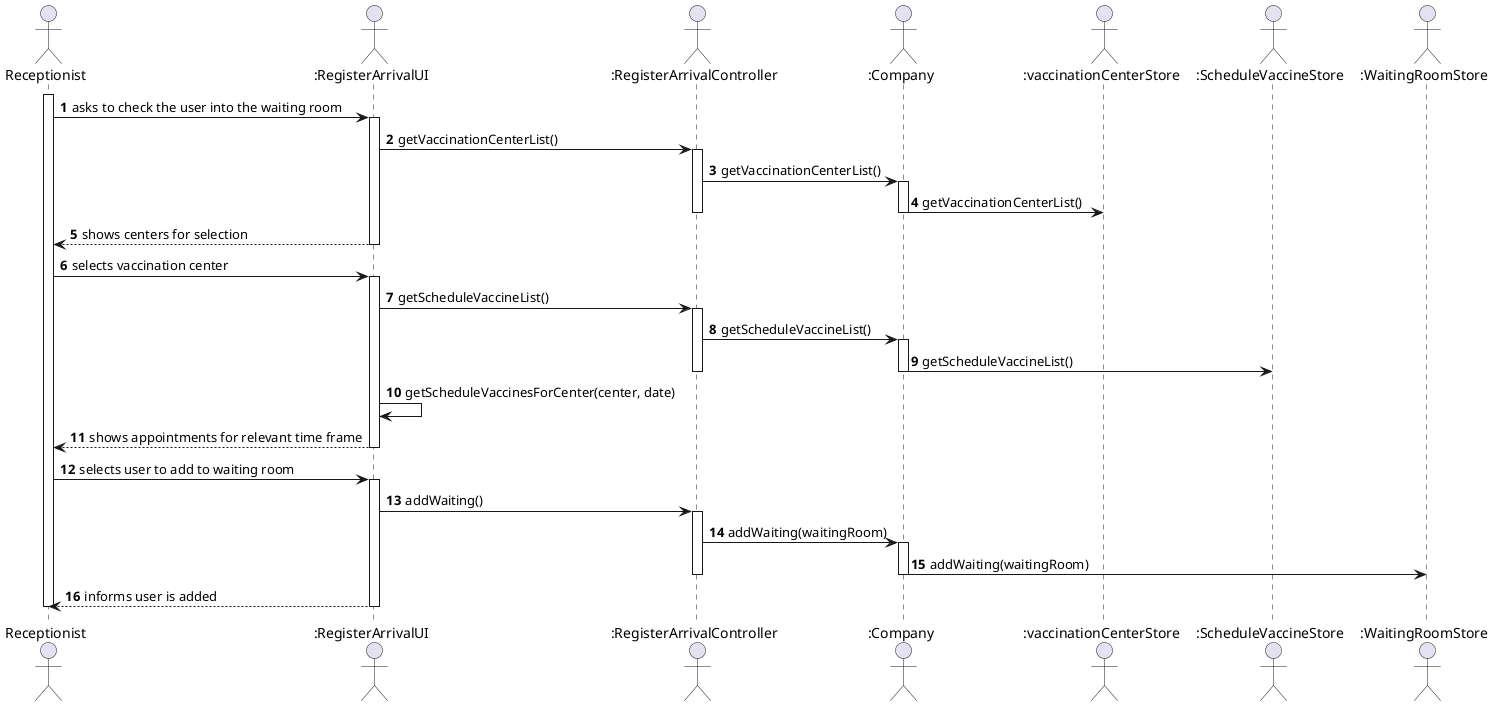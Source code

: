 @startuml
autonumber
actor "Receptionist" as rec
actor ":RegisterArrivalUI" as ui
actor ":RegisterArrivalController" as con
actor ":Company" as com
actor ":vaccinationCenterStore" as vcs
actor ":ScheduleVaccineStore" as svs
actor ":WaitingRoomStore" as wrs

activate rec
rec -> ui : asks to check the user into the waiting room
activate ui
ui -> con : getVaccinationCenterList()
activate con
con -> com : getVaccinationCenterList()
activate com
com ->vcs : getVaccinationCenterList()
deactivate com
deactivate con
ui --> rec : shows centers for selection
deactivate ui

rec -> ui : selects vaccination center
activate ui
ui -> con : getScheduleVaccineList()
activate con
con -> com : getScheduleVaccineList()
activate com
com -> svs : getScheduleVaccineList()
deactivate com
deactivate con
ui ->ui : getScheduleVaccinesForCenter(center, date)
ui --> rec : shows appointments for relevant time frame
deactivate ui

rec -> ui : selects user to add to waiting room
activate ui
ui -> con : addWaiting()
activate con
con -> com: addWaiting(waitingRoom)
activate com
com -> wrs : addWaiting(waitingRoom)
deactivate com
deactivate con
ui --> rec : informs user is added
deactivate ui


deactivate rec

@enduml